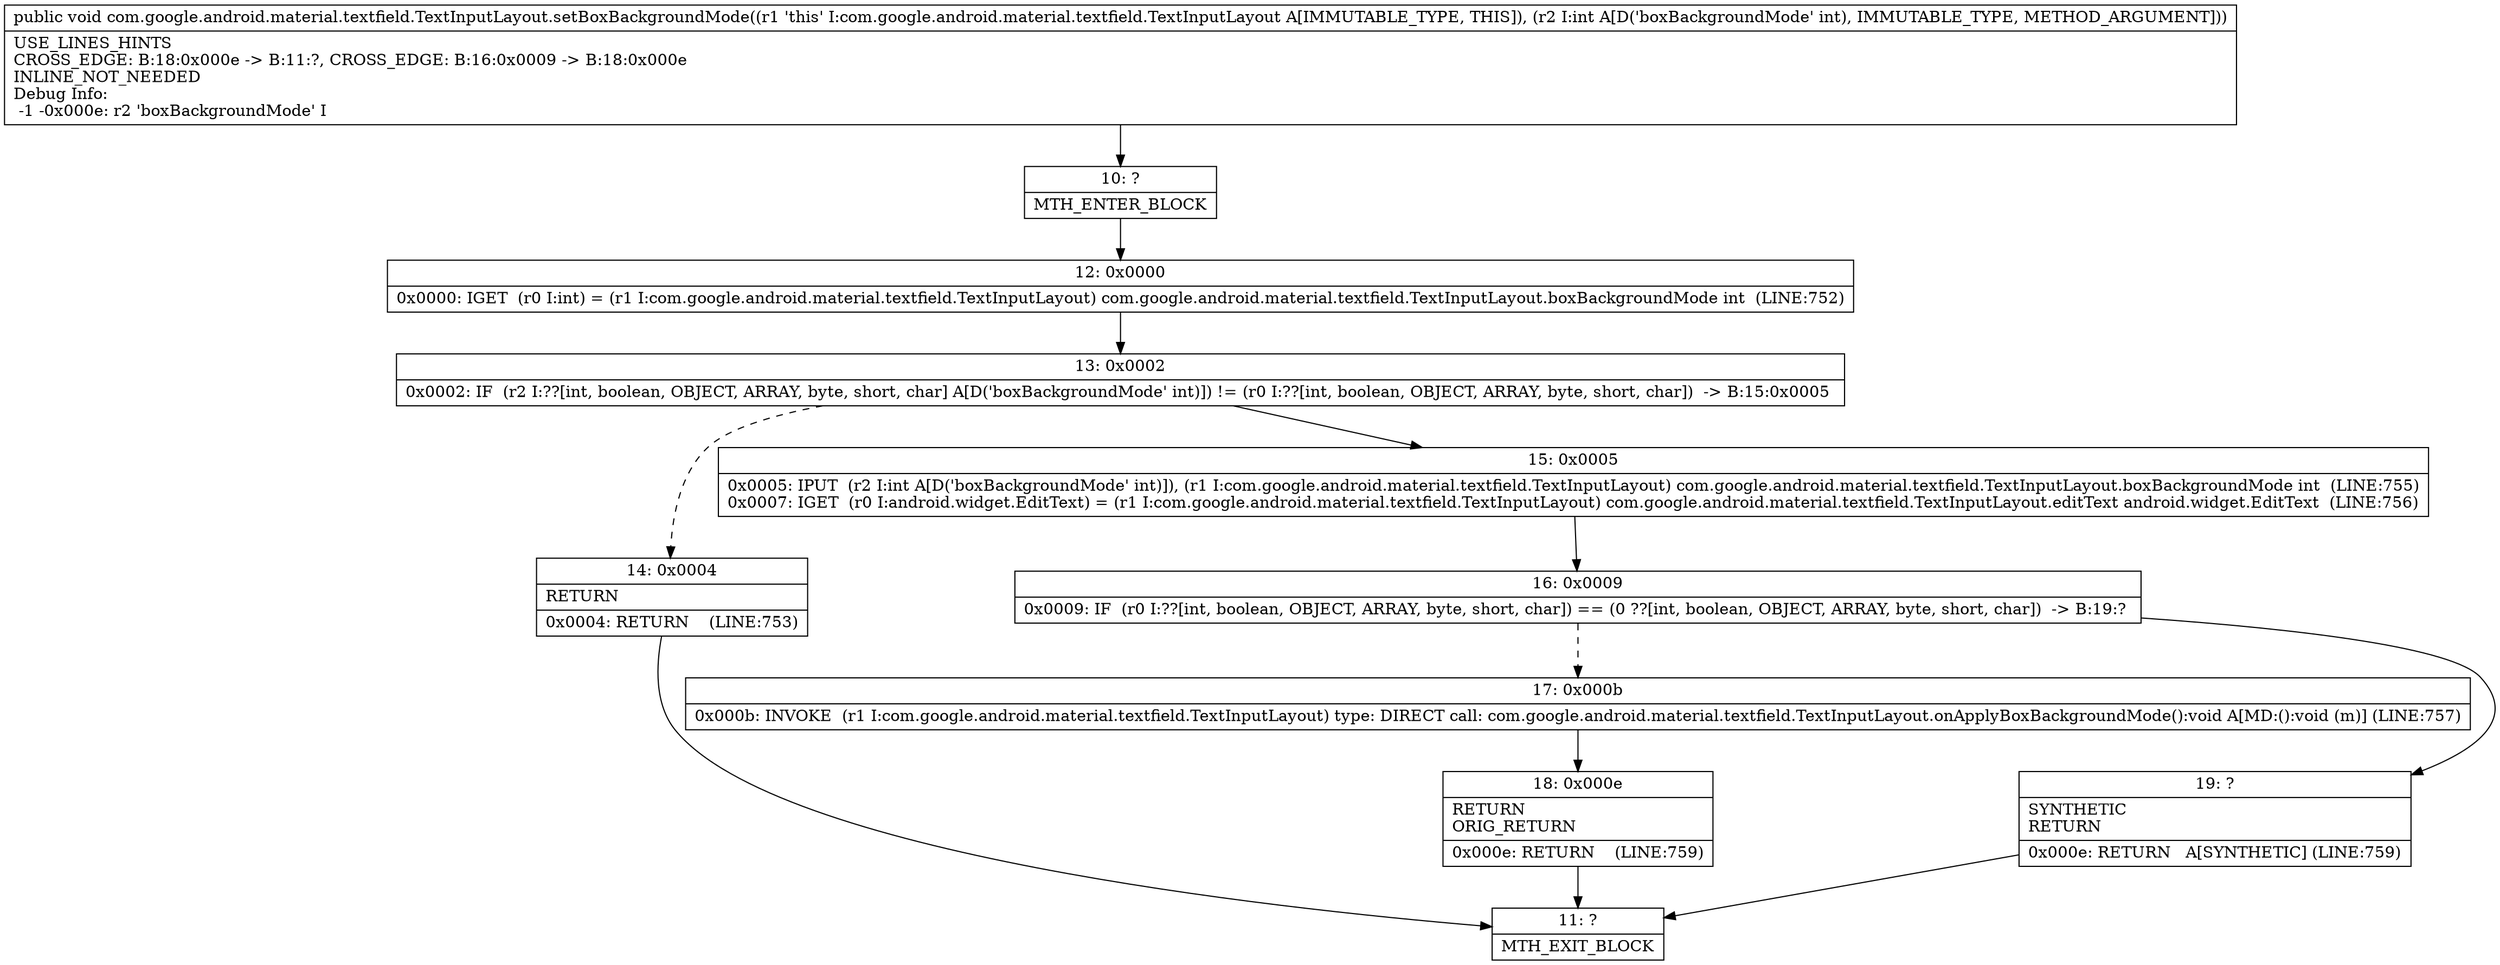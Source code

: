 digraph "CFG forcom.google.android.material.textfield.TextInputLayout.setBoxBackgroundMode(I)V" {
Node_10 [shape=record,label="{10\:\ ?|MTH_ENTER_BLOCK\l}"];
Node_12 [shape=record,label="{12\:\ 0x0000|0x0000: IGET  (r0 I:int) = (r1 I:com.google.android.material.textfield.TextInputLayout) com.google.android.material.textfield.TextInputLayout.boxBackgroundMode int  (LINE:752)\l}"];
Node_13 [shape=record,label="{13\:\ 0x0002|0x0002: IF  (r2 I:??[int, boolean, OBJECT, ARRAY, byte, short, char] A[D('boxBackgroundMode' int)]) != (r0 I:??[int, boolean, OBJECT, ARRAY, byte, short, char])  \-\> B:15:0x0005 \l}"];
Node_14 [shape=record,label="{14\:\ 0x0004|RETURN\l|0x0004: RETURN    (LINE:753)\l}"];
Node_11 [shape=record,label="{11\:\ ?|MTH_EXIT_BLOCK\l}"];
Node_15 [shape=record,label="{15\:\ 0x0005|0x0005: IPUT  (r2 I:int A[D('boxBackgroundMode' int)]), (r1 I:com.google.android.material.textfield.TextInputLayout) com.google.android.material.textfield.TextInputLayout.boxBackgroundMode int  (LINE:755)\l0x0007: IGET  (r0 I:android.widget.EditText) = (r1 I:com.google.android.material.textfield.TextInputLayout) com.google.android.material.textfield.TextInputLayout.editText android.widget.EditText  (LINE:756)\l}"];
Node_16 [shape=record,label="{16\:\ 0x0009|0x0009: IF  (r0 I:??[int, boolean, OBJECT, ARRAY, byte, short, char]) == (0 ??[int, boolean, OBJECT, ARRAY, byte, short, char])  \-\> B:19:? \l}"];
Node_17 [shape=record,label="{17\:\ 0x000b|0x000b: INVOKE  (r1 I:com.google.android.material.textfield.TextInputLayout) type: DIRECT call: com.google.android.material.textfield.TextInputLayout.onApplyBoxBackgroundMode():void A[MD:():void (m)] (LINE:757)\l}"];
Node_18 [shape=record,label="{18\:\ 0x000e|RETURN\lORIG_RETURN\l|0x000e: RETURN    (LINE:759)\l}"];
Node_19 [shape=record,label="{19\:\ ?|SYNTHETIC\lRETURN\l|0x000e: RETURN   A[SYNTHETIC] (LINE:759)\l}"];
MethodNode[shape=record,label="{public void com.google.android.material.textfield.TextInputLayout.setBoxBackgroundMode((r1 'this' I:com.google.android.material.textfield.TextInputLayout A[IMMUTABLE_TYPE, THIS]), (r2 I:int A[D('boxBackgroundMode' int), IMMUTABLE_TYPE, METHOD_ARGUMENT]))  | USE_LINES_HINTS\lCROSS_EDGE: B:18:0x000e \-\> B:11:?, CROSS_EDGE: B:16:0x0009 \-\> B:18:0x000e\lINLINE_NOT_NEEDED\lDebug Info:\l  \-1 \-0x000e: r2 'boxBackgroundMode' I\l}"];
MethodNode -> Node_10;Node_10 -> Node_12;
Node_12 -> Node_13;
Node_13 -> Node_14[style=dashed];
Node_13 -> Node_15;
Node_14 -> Node_11;
Node_15 -> Node_16;
Node_16 -> Node_17[style=dashed];
Node_16 -> Node_19;
Node_17 -> Node_18;
Node_18 -> Node_11;
Node_19 -> Node_11;
}

